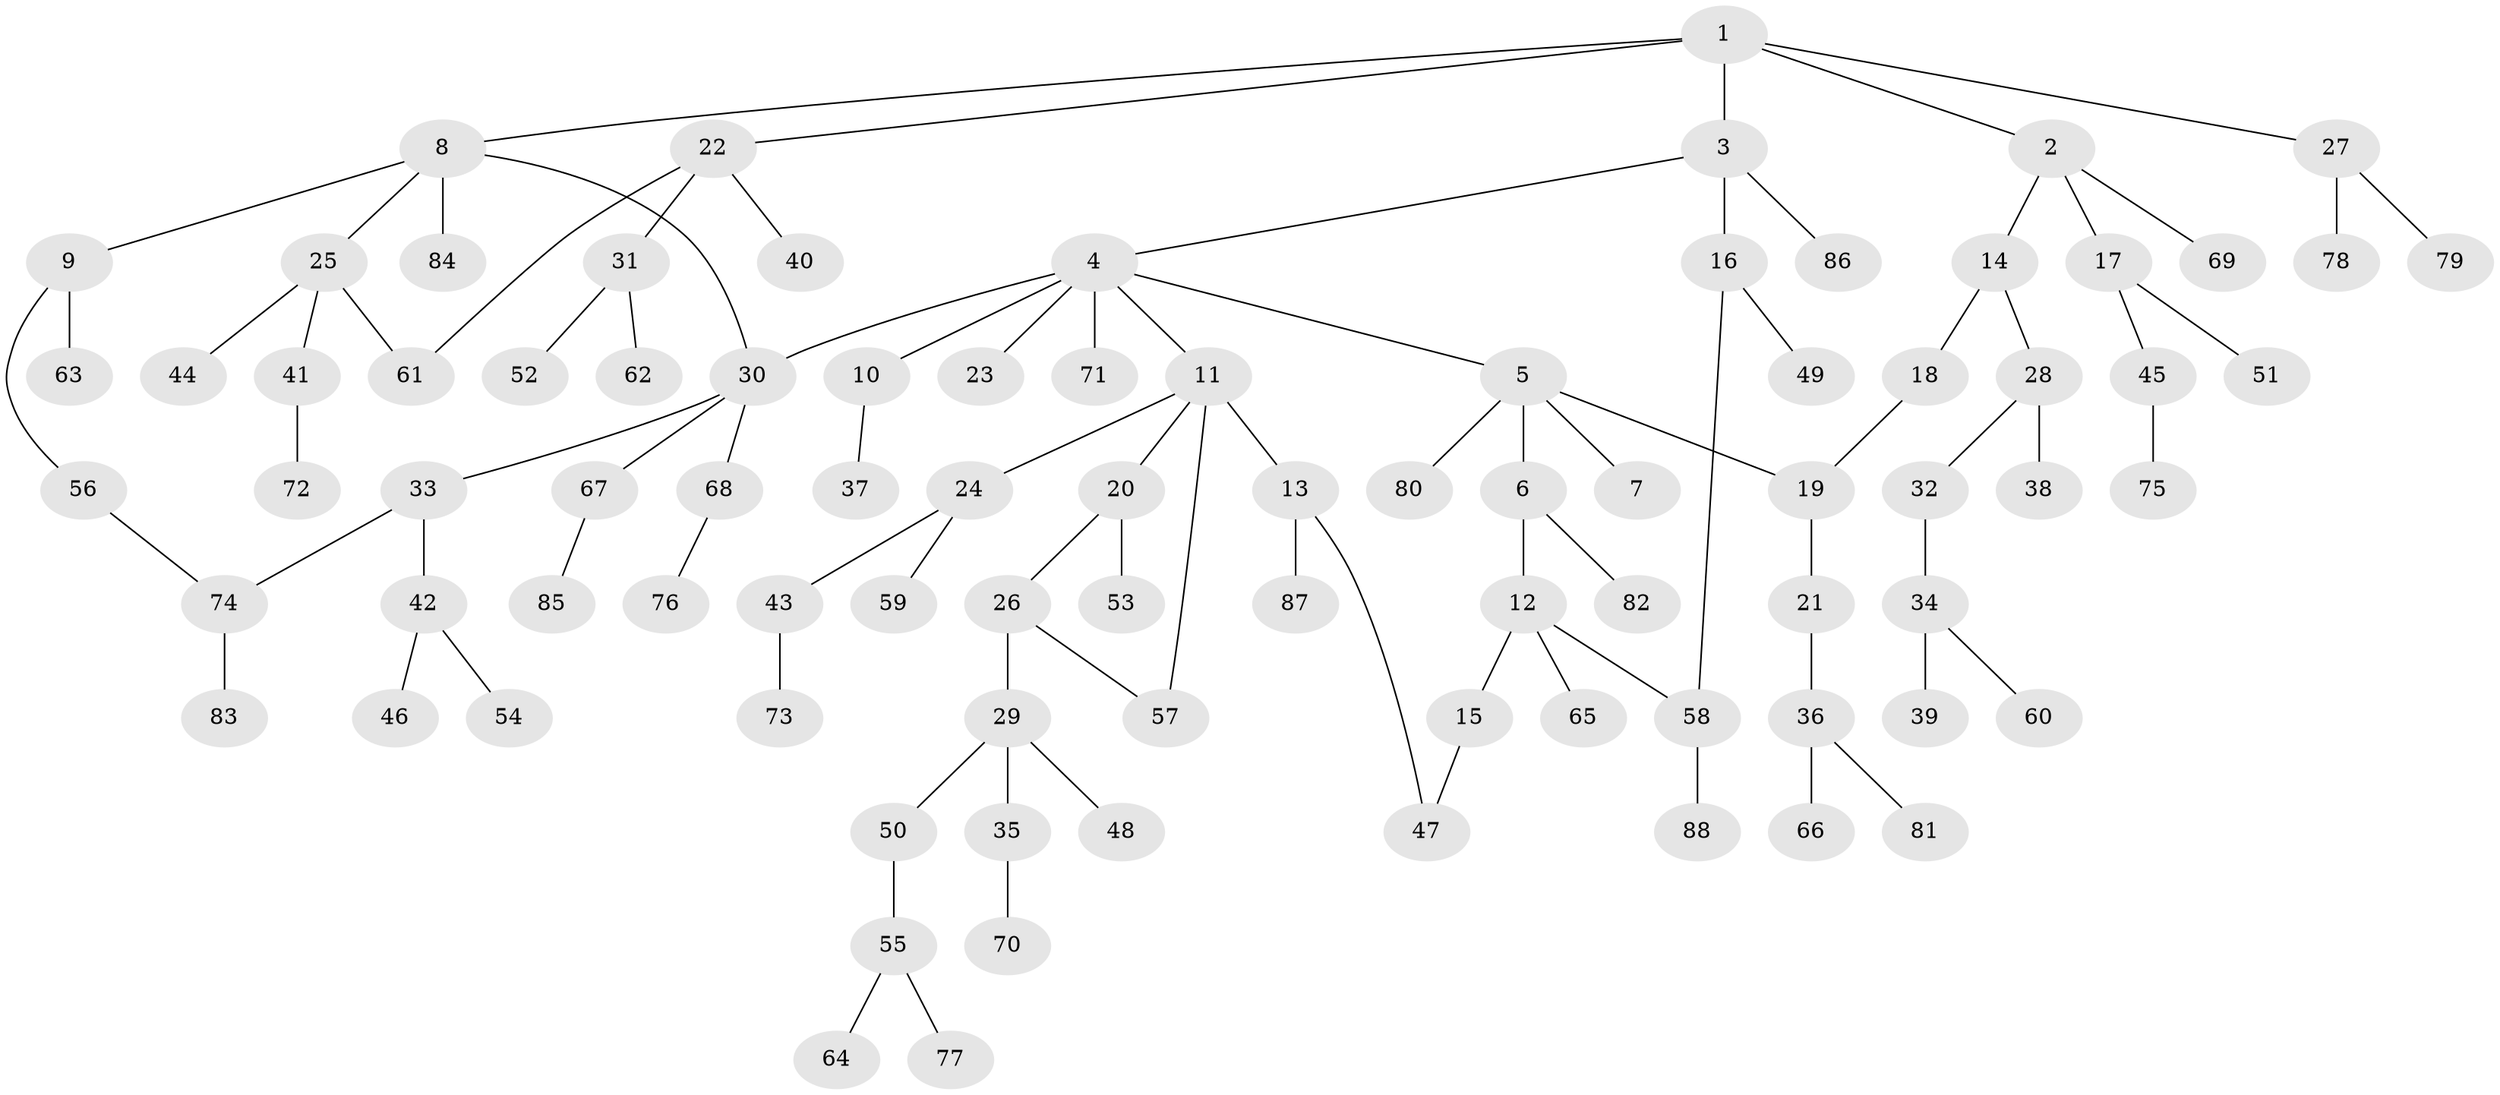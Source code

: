 // coarse degree distribution, {7: 0.01639344262295082, 3: 0.09836065573770492, 10: 0.01639344262295082, 4: 0.04918032786885246, 5: 0.06557377049180328, 1: 0.4098360655737705, 2: 0.3442622950819672}
// Generated by graph-tools (version 1.1) at 2025/51/02/27/25 19:51:37]
// undirected, 88 vertices, 94 edges
graph export_dot {
graph [start="1"]
  node [color=gray90,style=filled];
  1;
  2;
  3;
  4;
  5;
  6;
  7;
  8;
  9;
  10;
  11;
  12;
  13;
  14;
  15;
  16;
  17;
  18;
  19;
  20;
  21;
  22;
  23;
  24;
  25;
  26;
  27;
  28;
  29;
  30;
  31;
  32;
  33;
  34;
  35;
  36;
  37;
  38;
  39;
  40;
  41;
  42;
  43;
  44;
  45;
  46;
  47;
  48;
  49;
  50;
  51;
  52;
  53;
  54;
  55;
  56;
  57;
  58;
  59;
  60;
  61;
  62;
  63;
  64;
  65;
  66;
  67;
  68;
  69;
  70;
  71;
  72;
  73;
  74;
  75;
  76;
  77;
  78;
  79;
  80;
  81;
  82;
  83;
  84;
  85;
  86;
  87;
  88;
  1 -- 2;
  1 -- 3;
  1 -- 8;
  1 -- 22;
  1 -- 27;
  2 -- 14;
  2 -- 17;
  2 -- 69;
  3 -- 4;
  3 -- 16;
  3 -- 86;
  4 -- 5;
  4 -- 10;
  4 -- 11;
  4 -- 23;
  4 -- 30;
  4 -- 71;
  5 -- 6;
  5 -- 7;
  5 -- 19;
  5 -- 80;
  6 -- 12;
  6 -- 82;
  8 -- 9;
  8 -- 25;
  8 -- 84;
  8 -- 30;
  9 -- 56;
  9 -- 63;
  10 -- 37;
  11 -- 13;
  11 -- 20;
  11 -- 24;
  11 -- 57;
  12 -- 15;
  12 -- 58;
  12 -- 65;
  13 -- 47;
  13 -- 87;
  14 -- 18;
  14 -- 28;
  15 -- 47;
  16 -- 49;
  16 -- 58;
  17 -- 45;
  17 -- 51;
  18 -- 19;
  19 -- 21;
  20 -- 26;
  20 -- 53;
  21 -- 36;
  22 -- 31;
  22 -- 40;
  22 -- 61;
  24 -- 43;
  24 -- 59;
  25 -- 41;
  25 -- 44;
  25 -- 61;
  26 -- 29;
  26 -- 57;
  27 -- 78;
  27 -- 79;
  28 -- 32;
  28 -- 38;
  29 -- 35;
  29 -- 48;
  29 -- 50;
  30 -- 33;
  30 -- 67;
  30 -- 68;
  31 -- 52;
  31 -- 62;
  32 -- 34;
  33 -- 42;
  33 -- 74;
  34 -- 39;
  34 -- 60;
  35 -- 70;
  36 -- 66;
  36 -- 81;
  41 -- 72;
  42 -- 46;
  42 -- 54;
  43 -- 73;
  45 -- 75;
  50 -- 55;
  55 -- 64;
  55 -- 77;
  56 -- 74;
  58 -- 88;
  67 -- 85;
  68 -- 76;
  74 -- 83;
}
